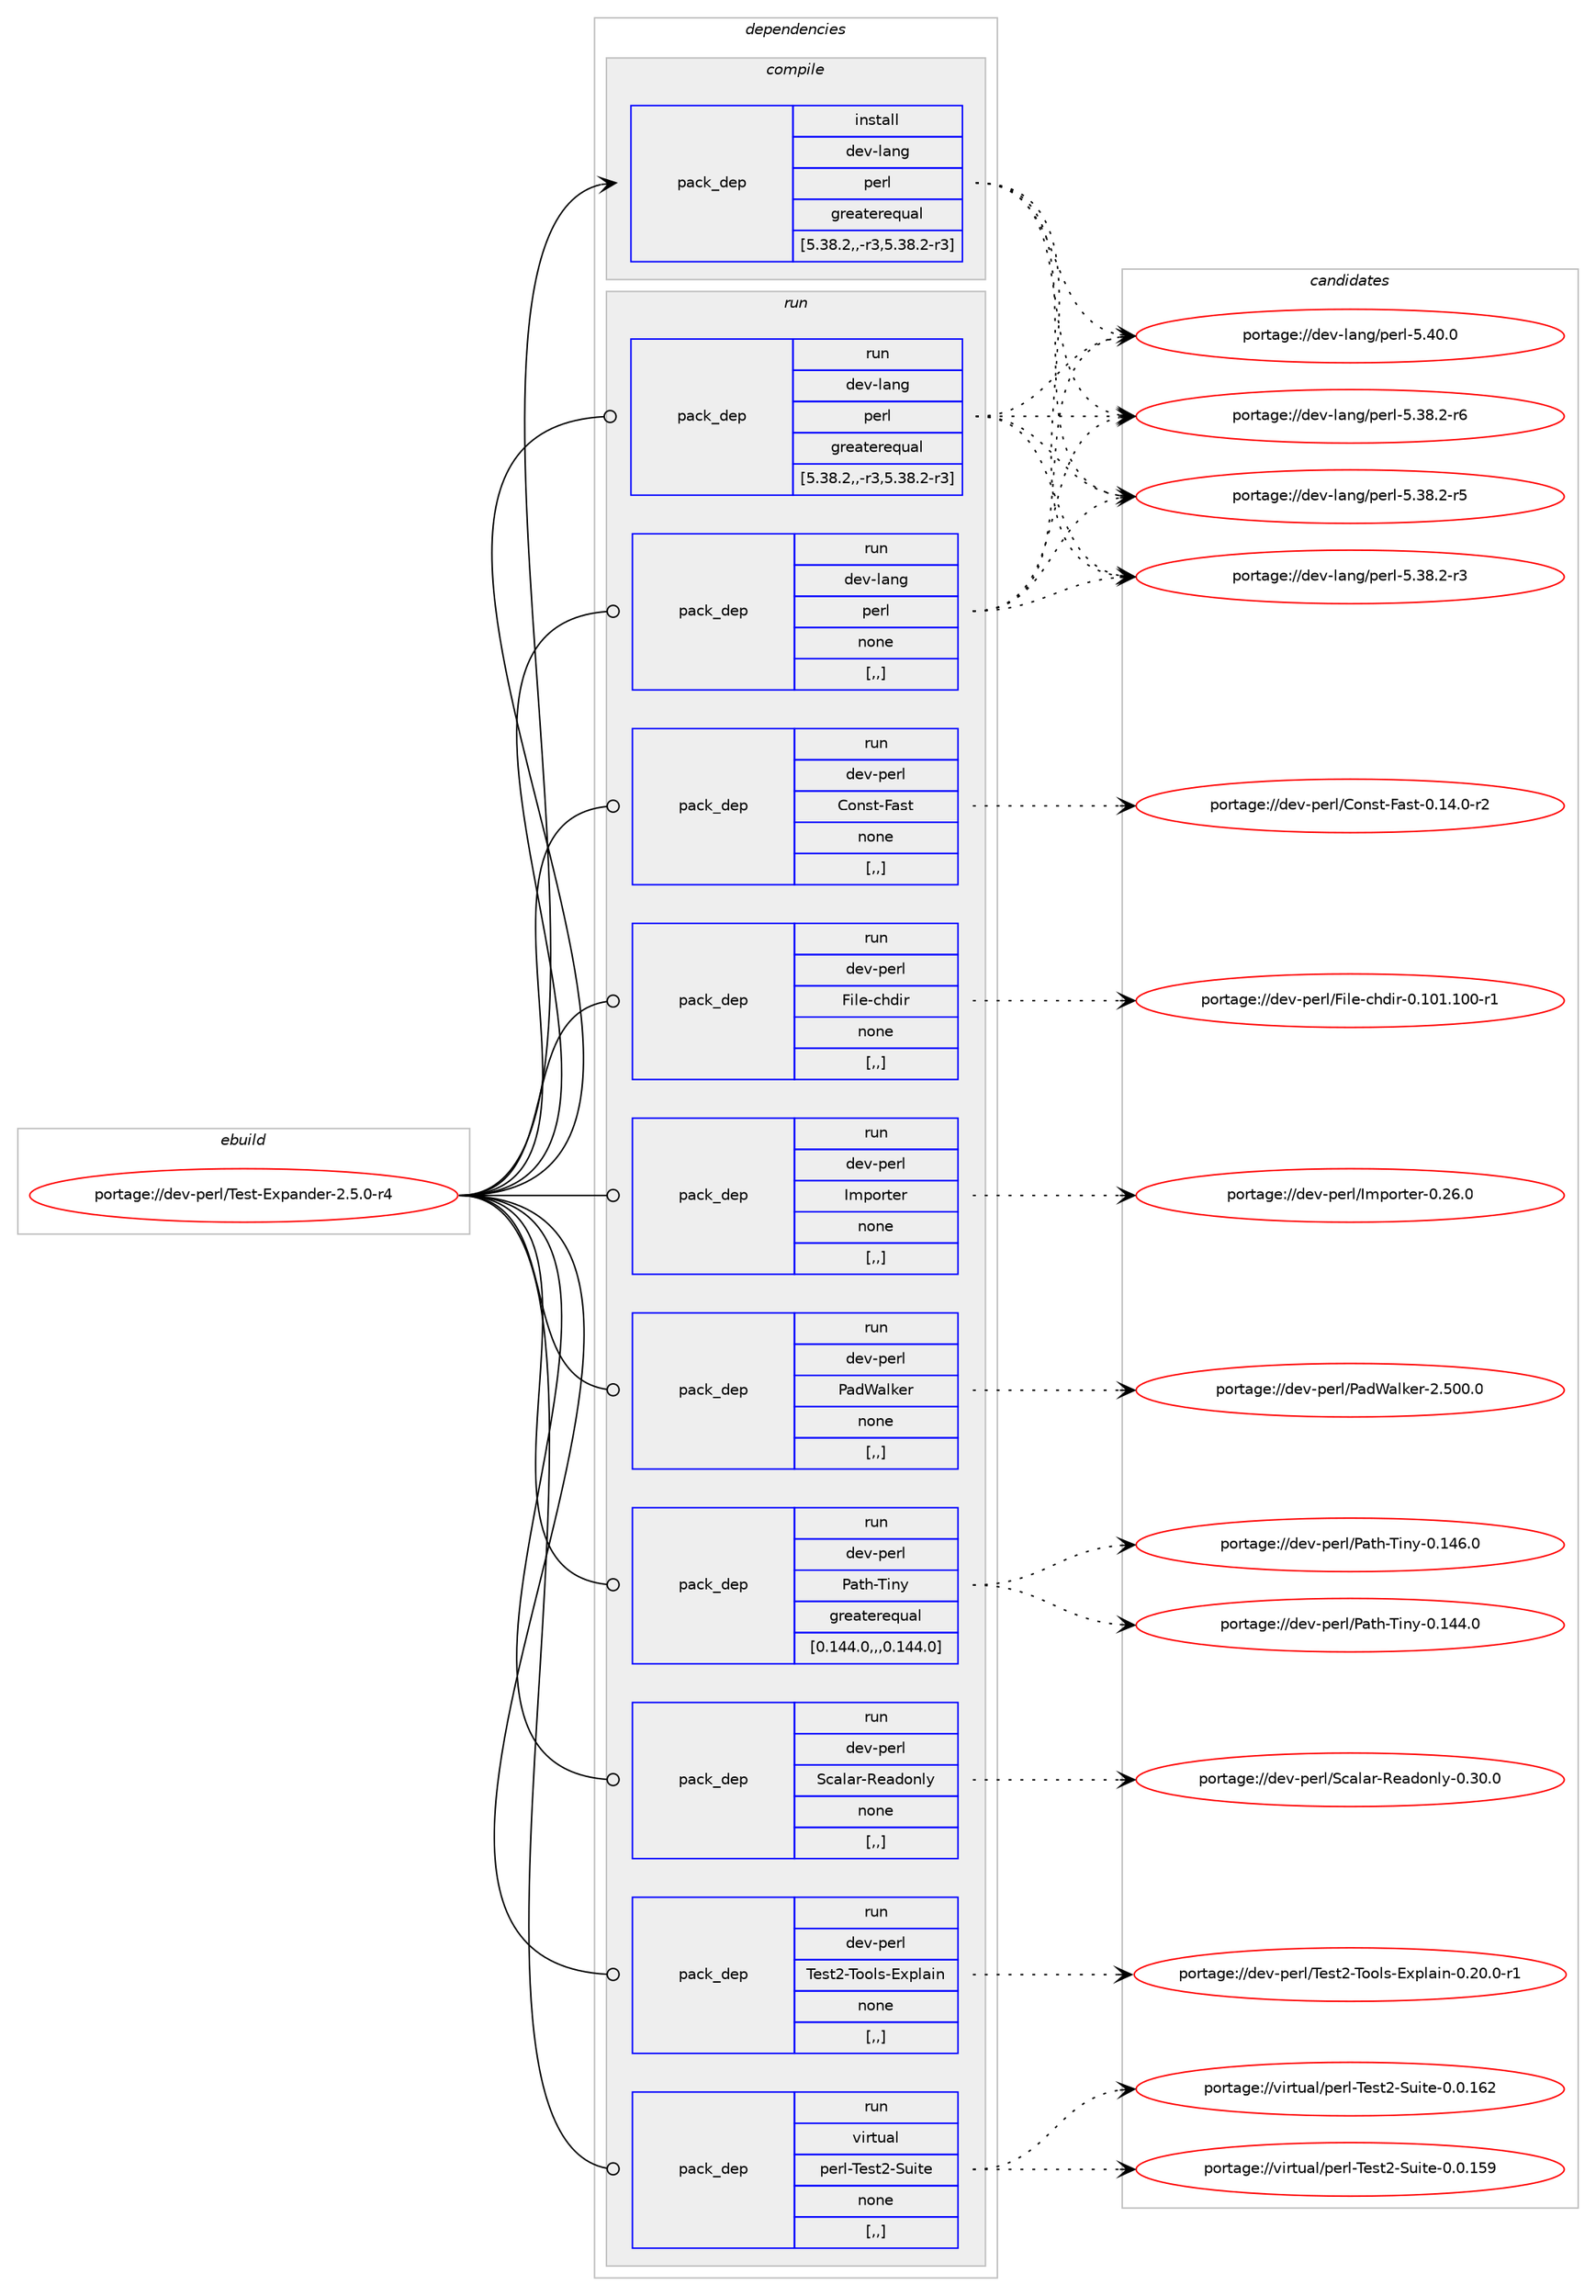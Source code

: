 digraph prolog {

# *************
# Graph options
# *************

newrank=true;
concentrate=true;
compound=true;
graph [rankdir=LR,fontname=Helvetica,fontsize=10,ranksep=1.5];#, ranksep=2.5, nodesep=0.2];
edge  [arrowhead=vee];
node  [fontname=Helvetica,fontsize=10];

# **********
# The ebuild
# **********

subgraph cluster_leftcol {
color=gray;
label=<<i>ebuild</i>>;
id [label="portage://dev-perl/Test-Expander-2.5.0-r4", color=red, width=4, href="../dev-perl/Test-Expander-2.5.0-r4.svg"];
}

# ****************
# The dependencies
# ****************

subgraph cluster_midcol {
color=gray;
label=<<i>dependencies</i>>;
subgraph cluster_compile {
fillcolor="#eeeeee";
style=filled;
label=<<i>compile</i>>;
subgraph pack466574 {
dependency631692 [label=<<TABLE BORDER="0" CELLBORDER="1" CELLSPACING="0" CELLPADDING="4" WIDTH="220"><TR><TD ROWSPAN="6" CELLPADDING="30">pack_dep</TD></TR><TR><TD WIDTH="110">install</TD></TR><TR><TD>dev-lang</TD></TR><TR><TD>perl</TD></TR><TR><TD>greaterequal</TD></TR><TR><TD>[5.38.2,,-r3,5.38.2-r3]</TD></TR></TABLE>>, shape=none, color=blue];
}
id:e -> dependency631692:w [weight=20,style="solid",arrowhead="vee"];
}
subgraph cluster_compileandrun {
fillcolor="#eeeeee";
style=filled;
label=<<i>compile and run</i>>;
}
subgraph cluster_run {
fillcolor="#eeeeee";
style=filled;
label=<<i>run</i>>;
subgraph pack466575 {
dependency631693 [label=<<TABLE BORDER="0" CELLBORDER="1" CELLSPACING="0" CELLPADDING="4" WIDTH="220"><TR><TD ROWSPAN="6" CELLPADDING="30">pack_dep</TD></TR><TR><TD WIDTH="110">run</TD></TR><TR><TD>dev-lang</TD></TR><TR><TD>perl</TD></TR><TR><TD>greaterequal</TD></TR><TR><TD>[5.38.2,,-r3,5.38.2-r3]</TD></TR></TABLE>>, shape=none, color=blue];
}
id:e -> dependency631693:w [weight=20,style="solid",arrowhead="odot"];
subgraph pack466576 {
dependency631694 [label=<<TABLE BORDER="0" CELLBORDER="1" CELLSPACING="0" CELLPADDING="4" WIDTH="220"><TR><TD ROWSPAN="6" CELLPADDING="30">pack_dep</TD></TR><TR><TD WIDTH="110">run</TD></TR><TR><TD>dev-lang</TD></TR><TR><TD>perl</TD></TR><TR><TD>none</TD></TR><TR><TD>[,,]</TD></TR></TABLE>>, shape=none, color=blue];
}
id:e -> dependency631694:w [weight=20,style="solid",arrowhead="odot"];
subgraph pack466577 {
dependency631695 [label=<<TABLE BORDER="0" CELLBORDER="1" CELLSPACING="0" CELLPADDING="4" WIDTH="220"><TR><TD ROWSPAN="6" CELLPADDING="30">pack_dep</TD></TR><TR><TD WIDTH="110">run</TD></TR><TR><TD>dev-perl</TD></TR><TR><TD>Const-Fast</TD></TR><TR><TD>none</TD></TR><TR><TD>[,,]</TD></TR></TABLE>>, shape=none, color=blue];
}
id:e -> dependency631695:w [weight=20,style="solid",arrowhead="odot"];
subgraph pack466578 {
dependency631696 [label=<<TABLE BORDER="0" CELLBORDER="1" CELLSPACING="0" CELLPADDING="4" WIDTH="220"><TR><TD ROWSPAN="6" CELLPADDING="30">pack_dep</TD></TR><TR><TD WIDTH="110">run</TD></TR><TR><TD>dev-perl</TD></TR><TR><TD>File-chdir</TD></TR><TR><TD>none</TD></TR><TR><TD>[,,]</TD></TR></TABLE>>, shape=none, color=blue];
}
id:e -> dependency631696:w [weight=20,style="solid",arrowhead="odot"];
subgraph pack466579 {
dependency631697 [label=<<TABLE BORDER="0" CELLBORDER="1" CELLSPACING="0" CELLPADDING="4" WIDTH="220"><TR><TD ROWSPAN="6" CELLPADDING="30">pack_dep</TD></TR><TR><TD WIDTH="110">run</TD></TR><TR><TD>dev-perl</TD></TR><TR><TD>Importer</TD></TR><TR><TD>none</TD></TR><TR><TD>[,,]</TD></TR></TABLE>>, shape=none, color=blue];
}
id:e -> dependency631697:w [weight=20,style="solid",arrowhead="odot"];
subgraph pack466580 {
dependency631698 [label=<<TABLE BORDER="0" CELLBORDER="1" CELLSPACING="0" CELLPADDING="4" WIDTH="220"><TR><TD ROWSPAN="6" CELLPADDING="30">pack_dep</TD></TR><TR><TD WIDTH="110">run</TD></TR><TR><TD>dev-perl</TD></TR><TR><TD>PadWalker</TD></TR><TR><TD>none</TD></TR><TR><TD>[,,]</TD></TR></TABLE>>, shape=none, color=blue];
}
id:e -> dependency631698:w [weight=20,style="solid",arrowhead="odot"];
subgraph pack466581 {
dependency631699 [label=<<TABLE BORDER="0" CELLBORDER="1" CELLSPACING="0" CELLPADDING="4" WIDTH="220"><TR><TD ROWSPAN="6" CELLPADDING="30">pack_dep</TD></TR><TR><TD WIDTH="110">run</TD></TR><TR><TD>dev-perl</TD></TR><TR><TD>Path-Tiny</TD></TR><TR><TD>greaterequal</TD></TR><TR><TD>[0.144.0,,,0.144.0]</TD></TR></TABLE>>, shape=none, color=blue];
}
id:e -> dependency631699:w [weight=20,style="solid",arrowhead="odot"];
subgraph pack466582 {
dependency631700 [label=<<TABLE BORDER="0" CELLBORDER="1" CELLSPACING="0" CELLPADDING="4" WIDTH="220"><TR><TD ROWSPAN="6" CELLPADDING="30">pack_dep</TD></TR><TR><TD WIDTH="110">run</TD></TR><TR><TD>dev-perl</TD></TR><TR><TD>Scalar-Readonly</TD></TR><TR><TD>none</TD></TR><TR><TD>[,,]</TD></TR></TABLE>>, shape=none, color=blue];
}
id:e -> dependency631700:w [weight=20,style="solid",arrowhead="odot"];
subgraph pack466583 {
dependency631701 [label=<<TABLE BORDER="0" CELLBORDER="1" CELLSPACING="0" CELLPADDING="4" WIDTH="220"><TR><TD ROWSPAN="6" CELLPADDING="30">pack_dep</TD></TR><TR><TD WIDTH="110">run</TD></TR><TR><TD>dev-perl</TD></TR><TR><TD>Test2-Tools-Explain</TD></TR><TR><TD>none</TD></TR><TR><TD>[,,]</TD></TR></TABLE>>, shape=none, color=blue];
}
id:e -> dependency631701:w [weight=20,style="solid",arrowhead="odot"];
subgraph pack466584 {
dependency631702 [label=<<TABLE BORDER="0" CELLBORDER="1" CELLSPACING="0" CELLPADDING="4" WIDTH="220"><TR><TD ROWSPAN="6" CELLPADDING="30">pack_dep</TD></TR><TR><TD WIDTH="110">run</TD></TR><TR><TD>virtual</TD></TR><TR><TD>perl-Test2-Suite</TD></TR><TR><TD>none</TD></TR><TR><TD>[,,]</TD></TR></TABLE>>, shape=none, color=blue];
}
id:e -> dependency631702:w [weight=20,style="solid",arrowhead="odot"];
}
}

# **************
# The candidates
# **************

subgraph cluster_choices {
rank=same;
color=gray;
label=<<i>candidates</i>>;

subgraph choice466574 {
color=black;
nodesep=1;
choice10010111845108971101034711210111410845534652484648 [label="portage://dev-lang/perl-5.40.0", color=red, width=4,href="../dev-lang/perl-5.40.0.svg"];
choice100101118451089711010347112101114108455346515646504511454 [label="portage://dev-lang/perl-5.38.2-r6", color=red, width=4,href="../dev-lang/perl-5.38.2-r6.svg"];
choice100101118451089711010347112101114108455346515646504511453 [label="portage://dev-lang/perl-5.38.2-r5", color=red, width=4,href="../dev-lang/perl-5.38.2-r5.svg"];
choice100101118451089711010347112101114108455346515646504511451 [label="portage://dev-lang/perl-5.38.2-r3", color=red, width=4,href="../dev-lang/perl-5.38.2-r3.svg"];
dependency631692:e -> choice10010111845108971101034711210111410845534652484648:w [style=dotted,weight="100"];
dependency631692:e -> choice100101118451089711010347112101114108455346515646504511454:w [style=dotted,weight="100"];
dependency631692:e -> choice100101118451089711010347112101114108455346515646504511453:w [style=dotted,weight="100"];
dependency631692:e -> choice100101118451089711010347112101114108455346515646504511451:w [style=dotted,weight="100"];
}
subgraph choice466575 {
color=black;
nodesep=1;
choice10010111845108971101034711210111410845534652484648 [label="portage://dev-lang/perl-5.40.0", color=red, width=4,href="../dev-lang/perl-5.40.0.svg"];
choice100101118451089711010347112101114108455346515646504511454 [label="portage://dev-lang/perl-5.38.2-r6", color=red, width=4,href="../dev-lang/perl-5.38.2-r6.svg"];
choice100101118451089711010347112101114108455346515646504511453 [label="portage://dev-lang/perl-5.38.2-r5", color=red, width=4,href="../dev-lang/perl-5.38.2-r5.svg"];
choice100101118451089711010347112101114108455346515646504511451 [label="portage://dev-lang/perl-5.38.2-r3", color=red, width=4,href="../dev-lang/perl-5.38.2-r3.svg"];
dependency631693:e -> choice10010111845108971101034711210111410845534652484648:w [style=dotted,weight="100"];
dependency631693:e -> choice100101118451089711010347112101114108455346515646504511454:w [style=dotted,weight="100"];
dependency631693:e -> choice100101118451089711010347112101114108455346515646504511453:w [style=dotted,weight="100"];
dependency631693:e -> choice100101118451089711010347112101114108455346515646504511451:w [style=dotted,weight="100"];
}
subgraph choice466576 {
color=black;
nodesep=1;
choice10010111845108971101034711210111410845534652484648 [label="portage://dev-lang/perl-5.40.0", color=red, width=4,href="../dev-lang/perl-5.40.0.svg"];
choice100101118451089711010347112101114108455346515646504511454 [label="portage://dev-lang/perl-5.38.2-r6", color=red, width=4,href="../dev-lang/perl-5.38.2-r6.svg"];
choice100101118451089711010347112101114108455346515646504511453 [label="portage://dev-lang/perl-5.38.2-r5", color=red, width=4,href="../dev-lang/perl-5.38.2-r5.svg"];
choice100101118451089711010347112101114108455346515646504511451 [label="portage://dev-lang/perl-5.38.2-r3", color=red, width=4,href="../dev-lang/perl-5.38.2-r3.svg"];
dependency631694:e -> choice10010111845108971101034711210111410845534652484648:w [style=dotted,weight="100"];
dependency631694:e -> choice100101118451089711010347112101114108455346515646504511454:w [style=dotted,weight="100"];
dependency631694:e -> choice100101118451089711010347112101114108455346515646504511453:w [style=dotted,weight="100"];
dependency631694:e -> choice100101118451089711010347112101114108455346515646504511451:w [style=dotted,weight="100"];
}
subgraph choice466577 {
color=black;
nodesep=1;
choice100101118451121011141084767111110115116457097115116454846495246484511450 [label="portage://dev-perl/Const-Fast-0.14.0-r2", color=red, width=4,href="../dev-perl/Const-Fast-0.14.0-r2.svg"];
dependency631695:e -> choice100101118451121011141084767111110115116457097115116454846495246484511450:w [style=dotted,weight="100"];
}
subgraph choice466578 {
color=black;
nodesep=1;
choice1001011184511210111410847701051081014599104100105114454846494849464948484511449 [label="portage://dev-perl/File-chdir-0.101.100-r1", color=red, width=4,href="../dev-perl/File-chdir-0.101.100-r1.svg"];
dependency631696:e -> choice1001011184511210111410847701051081014599104100105114454846494849464948484511449:w [style=dotted,weight="100"];
}
subgraph choice466579 {
color=black;
nodesep=1;
choice10010111845112101114108477310911211111411610111445484650544648 [label="portage://dev-perl/Importer-0.26.0", color=red, width=4,href="../dev-perl/Importer-0.26.0.svg"];
dependency631697:e -> choice10010111845112101114108477310911211111411610111445484650544648:w [style=dotted,weight="100"];
}
subgraph choice466580 {
color=black;
nodesep=1;
choice1001011184511210111410847809710087971081071011144550465348484648 [label="portage://dev-perl/PadWalker-2.500.0", color=red, width=4,href="../dev-perl/PadWalker-2.500.0.svg"];
dependency631698:e -> choice1001011184511210111410847809710087971081071011144550465348484648:w [style=dotted,weight="100"];
}
subgraph choice466581 {
color=black;
nodesep=1;
choice1001011184511210111410847809711610445841051101214548464952544648 [label="portage://dev-perl/Path-Tiny-0.146.0", color=red, width=4,href="../dev-perl/Path-Tiny-0.146.0.svg"];
choice1001011184511210111410847809711610445841051101214548464952524648 [label="portage://dev-perl/Path-Tiny-0.144.0", color=red, width=4,href="../dev-perl/Path-Tiny-0.144.0.svg"];
dependency631699:e -> choice1001011184511210111410847809711610445841051101214548464952544648:w [style=dotted,weight="100"];
dependency631699:e -> choice1001011184511210111410847809711610445841051101214548464952524648:w [style=dotted,weight="100"];
}
subgraph choice466582 {
color=black;
nodesep=1;
choice10010111845112101114108478399971089711445821019710011111010812145484651484648 [label="portage://dev-perl/Scalar-Readonly-0.30.0", color=red, width=4,href="../dev-perl/Scalar-Readonly-0.30.0.svg"];
dependency631700:e -> choice10010111845112101114108478399971089711445821019710011111010812145484651484648:w [style=dotted,weight="100"];
}
subgraph choice466583 {
color=black;
nodesep=1;
choice100101118451121011141084784101115116504584111111108115456912011210897105110454846504846484511449 [label="portage://dev-perl/Test2-Tools-Explain-0.20.0-r1", color=red, width=4,href="../dev-perl/Test2-Tools-Explain-0.20.0-r1.svg"];
dependency631701:e -> choice100101118451121011141084784101115116504584111111108115456912011210897105110454846504846484511449:w [style=dotted,weight="100"];
}
subgraph choice466584 {
color=black;
nodesep=1;
choice118105114116117971084711210111410845841011151165045831171051161014548464846495450 [label="portage://virtual/perl-Test2-Suite-0.0.162", color=red, width=4,href="../virtual/perl-Test2-Suite-0.0.162.svg"];
choice118105114116117971084711210111410845841011151165045831171051161014548464846495357 [label="portage://virtual/perl-Test2-Suite-0.0.159", color=red, width=4,href="../virtual/perl-Test2-Suite-0.0.159.svg"];
dependency631702:e -> choice118105114116117971084711210111410845841011151165045831171051161014548464846495450:w [style=dotted,weight="100"];
dependency631702:e -> choice118105114116117971084711210111410845841011151165045831171051161014548464846495357:w [style=dotted,weight="100"];
}
}

}
